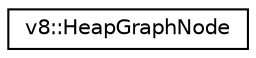 digraph "Graphical Class Hierarchy"
{
  edge [fontname="Helvetica",fontsize="10",labelfontname="Helvetica",labelfontsize="10"];
  node [fontname="Helvetica",fontsize="10",shape=record];
  rankdir="LR";
  Node1 [label="v8::HeapGraphNode",height=0.2,width=0.4,color="black", fillcolor="white", style="filled",URL="$classv8_1_1HeapGraphNode.html"];
}
